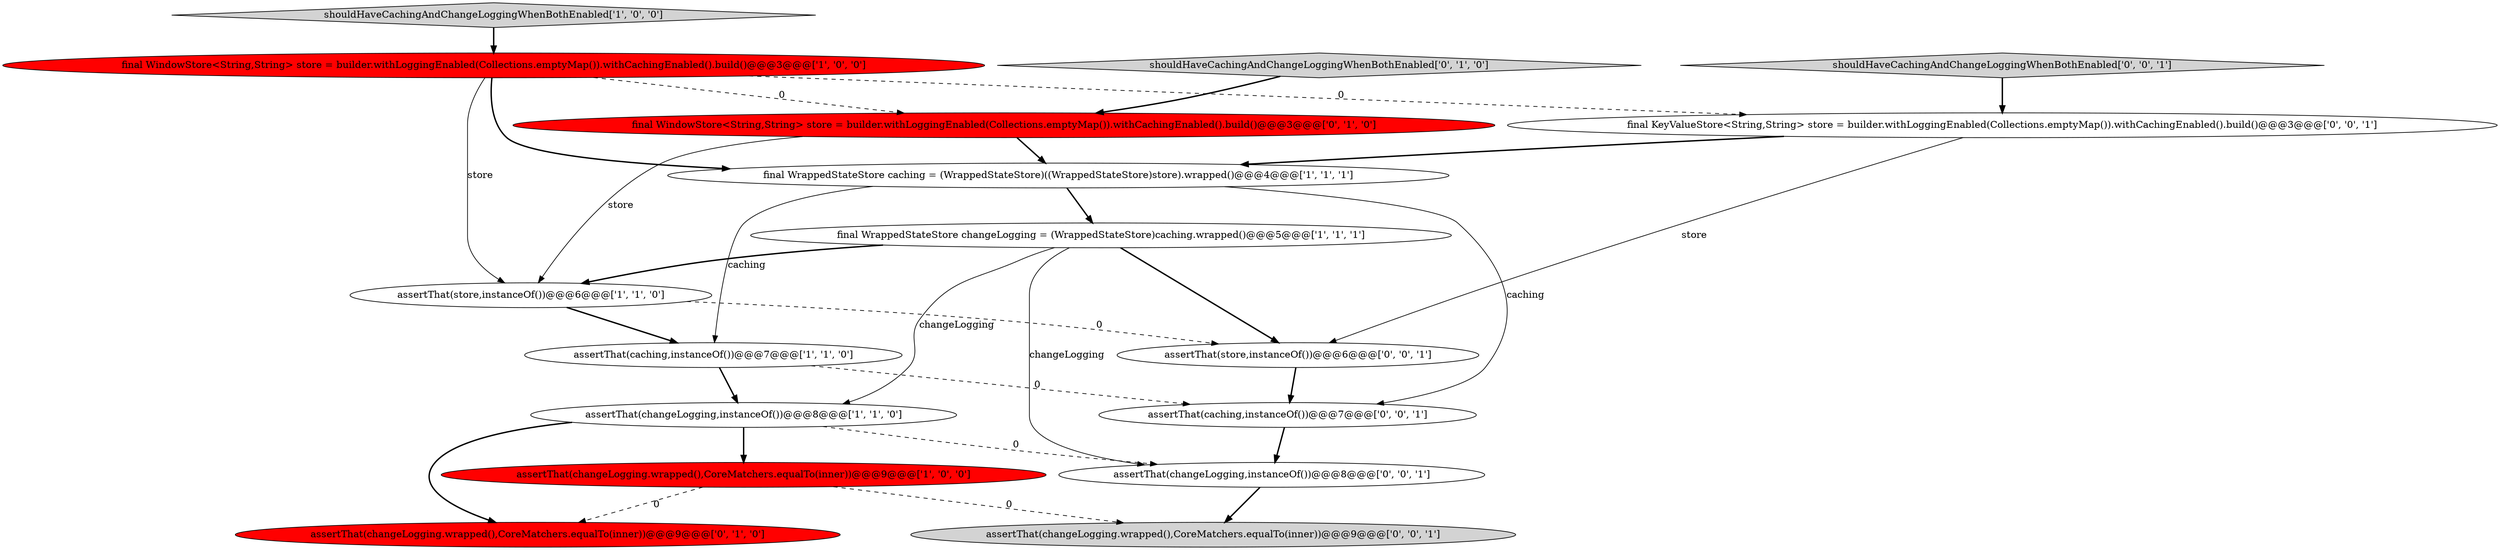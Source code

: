 digraph {
4 [style = filled, label = "assertThat(changeLogging,instanceOf())@@@8@@@['1', '1', '0']", fillcolor = white, shape = ellipse image = "AAA0AAABBB1BBB"];
11 [style = filled, label = "shouldHaveCachingAndChangeLoggingWhenBothEnabled['0', '0', '1']", fillcolor = lightgray, shape = diamond image = "AAA0AAABBB3BBB"];
15 [style = filled, label = "assertThat(changeLogging.wrapped(),CoreMatchers.equalTo(inner))@@@9@@@['0', '0', '1']", fillcolor = lightgray, shape = ellipse image = "AAA0AAABBB3BBB"];
2 [style = filled, label = "final WrappedStateStore changeLogging = (WrappedStateStore)caching.wrapped()@@@5@@@['1', '1', '1']", fillcolor = white, shape = ellipse image = "AAA0AAABBB1BBB"];
12 [style = filled, label = "final KeyValueStore<String,String> store = builder.withLoggingEnabled(Collections.emptyMap()).withCachingEnabled().build()@@@3@@@['0', '0', '1']", fillcolor = white, shape = ellipse image = "AAA0AAABBB3BBB"];
10 [style = filled, label = "assertThat(changeLogging.wrapped(),CoreMatchers.equalTo(inner))@@@9@@@['0', '1', '0']", fillcolor = red, shape = ellipse image = "AAA1AAABBB2BBB"];
13 [style = filled, label = "assertThat(store,instanceOf())@@@6@@@['0', '0', '1']", fillcolor = white, shape = ellipse image = "AAA0AAABBB3BBB"];
0 [style = filled, label = "assertThat(caching,instanceOf())@@@7@@@['1', '1', '0']", fillcolor = white, shape = ellipse image = "AAA0AAABBB1BBB"];
7 [style = filled, label = "assertThat(store,instanceOf())@@@6@@@['1', '1', '0']", fillcolor = white, shape = ellipse image = "AAA0AAABBB1BBB"];
14 [style = filled, label = "assertThat(caching,instanceOf())@@@7@@@['0', '0', '1']", fillcolor = white, shape = ellipse image = "AAA0AAABBB3BBB"];
1 [style = filled, label = "final WrappedStateStore caching = (WrappedStateStore)((WrappedStateStore)store).wrapped()@@@4@@@['1', '1', '1']", fillcolor = white, shape = ellipse image = "AAA0AAABBB1BBB"];
3 [style = filled, label = "final WindowStore<String,String> store = builder.withLoggingEnabled(Collections.emptyMap()).withCachingEnabled().build()@@@3@@@['1', '0', '0']", fillcolor = red, shape = ellipse image = "AAA1AAABBB1BBB"];
5 [style = filled, label = "assertThat(changeLogging.wrapped(),CoreMatchers.equalTo(inner))@@@9@@@['1', '0', '0']", fillcolor = red, shape = ellipse image = "AAA1AAABBB1BBB"];
8 [style = filled, label = "final WindowStore<String,String> store = builder.withLoggingEnabled(Collections.emptyMap()).withCachingEnabled().build()@@@3@@@['0', '1', '0']", fillcolor = red, shape = ellipse image = "AAA1AAABBB2BBB"];
16 [style = filled, label = "assertThat(changeLogging,instanceOf())@@@8@@@['0', '0', '1']", fillcolor = white, shape = ellipse image = "AAA0AAABBB3BBB"];
6 [style = filled, label = "shouldHaveCachingAndChangeLoggingWhenBothEnabled['1', '0', '0']", fillcolor = lightgray, shape = diamond image = "AAA0AAABBB1BBB"];
9 [style = filled, label = "shouldHaveCachingAndChangeLoggingWhenBothEnabled['0', '1', '0']", fillcolor = lightgray, shape = diamond image = "AAA0AAABBB2BBB"];
14->16 [style = bold, label=""];
4->10 [style = bold, label=""];
6->3 [style = bold, label=""];
16->15 [style = bold, label=""];
2->16 [style = solid, label="changeLogging"];
4->16 [style = dashed, label="0"];
3->1 [style = bold, label=""];
1->14 [style = solid, label="caching"];
7->0 [style = bold, label=""];
11->12 [style = bold, label=""];
9->8 [style = bold, label=""];
12->1 [style = bold, label=""];
2->13 [style = bold, label=""];
0->14 [style = dashed, label="0"];
8->1 [style = bold, label=""];
1->0 [style = solid, label="caching"];
3->12 [style = dashed, label="0"];
5->10 [style = dashed, label="0"];
8->7 [style = solid, label="store"];
0->4 [style = bold, label=""];
12->13 [style = solid, label="store"];
7->13 [style = dashed, label="0"];
3->7 [style = solid, label="store"];
3->8 [style = dashed, label="0"];
2->4 [style = solid, label="changeLogging"];
1->2 [style = bold, label=""];
2->7 [style = bold, label=""];
5->15 [style = dashed, label="0"];
4->5 [style = bold, label=""];
13->14 [style = bold, label=""];
}
